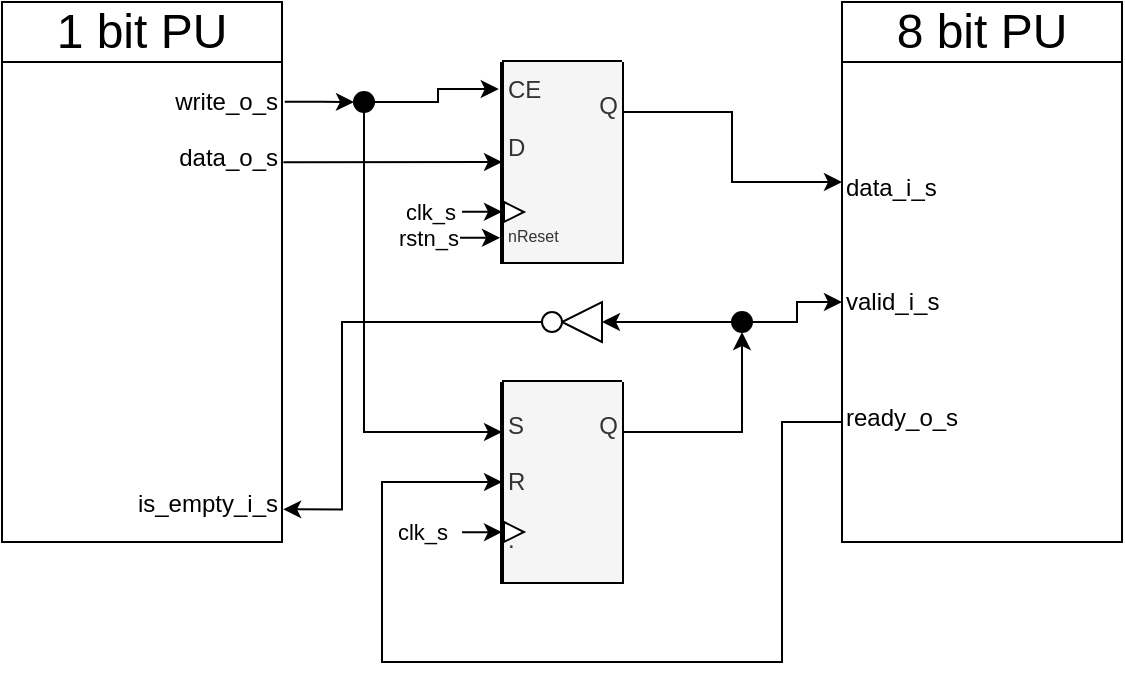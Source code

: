 <mxfile version="24.7.17">
  <diagram name="Page-1" id="2YBvvXClWsGukQMizWep">
    <mxGraphModel dx="989" dy="582" grid="1" gridSize="10" guides="1" tooltips="1" connect="1" arrows="1" fold="1" page="1" pageScale="1" pageWidth="850" pageHeight="1100" math="0" shadow="0">
      <root>
        <mxCell id="0" />
        <mxCell id="1" parent="0" />
        <mxCell id="fYW5cHbBiaZkCb3SumjH-7" value="&lt;span style=&quot;font-size: 24px;&quot;&gt;1 bit PU&lt;/span&gt;" style="swimlane;fontStyle=0;childLayout=stackLayout;horizontal=1;startSize=30;horizontalStack=0;resizeParent=1;resizeParentMax=0;resizeLast=0;collapsible=1;marginBottom=0;whiteSpace=wrap;html=1;" vertex="1" parent="1">
          <mxGeometry x="240" y="150" width="140" height="270" as="geometry" />
        </mxCell>
        <mxCell id="fYW5cHbBiaZkCb3SumjH-11" value="&lt;div style=&quot;&quot;&gt;write_o_s&lt;/div&gt;&lt;div style=&quot;&quot;&gt;&lt;br&gt;&lt;/div&gt;&lt;div style=&quot;&quot;&gt;data_o_s&lt;/div&gt;&lt;div style=&quot;&quot;&gt;&lt;br&gt;&lt;/div&gt;&lt;div style=&quot;&quot;&gt;&lt;br&gt;&lt;/div&gt;&lt;div style=&quot;&quot;&gt;&lt;br&gt;&lt;/div&gt;&lt;div style=&quot;&quot;&gt;&lt;br&gt;&lt;/div&gt;&lt;div style=&quot;&quot;&gt;&lt;br&gt;&lt;/div&gt;&lt;div style=&quot;&quot;&gt;&lt;br&gt;&lt;/div&gt;&lt;div style=&quot;&quot;&gt;&lt;br&gt;&lt;/div&gt;&lt;div style=&quot;&quot;&gt;&lt;br&gt;&lt;/div&gt;&lt;div style=&quot;&quot;&gt;&lt;br&gt;&lt;/div&gt;&lt;div style=&quot;&quot;&gt;&lt;br&gt;&lt;/div&gt;&lt;div style=&quot;&quot;&gt;&lt;br&gt;&lt;/div&gt;&lt;div style=&quot;&quot;&gt;is_empty_i_s&lt;/div&gt;" style="rounded=0;whiteSpace=wrap;html=1;align=right;" vertex="1" parent="fYW5cHbBiaZkCb3SumjH-7">
          <mxGeometry y="30" width="140" height="240" as="geometry" />
        </mxCell>
        <mxCell id="fYW5cHbBiaZkCb3SumjH-40" style="edgeStyle=orthogonalEdgeStyle;rounded=0;orthogonalLoop=1;jettySize=auto;html=1;exitX=0;exitY=0.75;exitDx=0;exitDy=0;entryX=0;entryY=0.75;entryDx=0;entryDy=0;" edge="1" parent="1" target="fYW5cHbBiaZkCb3SumjH-13">
          <mxGeometry relative="1" as="geometry">
            <mxPoint x="470" y="254.889" as="sourcePoint" />
          </mxGeometry>
        </mxCell>
        <mxCell id="fYW5cHbBiaZkCb3SumjH-41" value="clk_s" style="edgeLabel;html=1;align=center;verticalAlign=middle;resizable=0;points=[];" vertex="1" connectable="0" parent="fYW5cHbBiaZkCb3SumjH-40">
          <mxGeometry x="-0.414" relative="1" as="geometry">
            <mxPoint x="-22" as="offset" />
          </mxGeometry>
        </mxCell>
        <mxCell id="fYW5cHbBiaZkCb3SumjH-13" value="" style="swimlane;startSize=0;strokeWidth=2;" vertex="1" parent="1">
          <mxGeometry x="490" y="180" width="60" height="100" as="geometry" />
        </mxCell>
        <mxCell id="fYW5cHbBiaZkCb3SumjH-12" value="&lt;div style=&quot;&quot;&gt;&lt;span style=&quot;background-color: initial;&quot;&gt;Q&lt;/span&gt;&lt;br&gt;&lt;/div&gt;&lt;div style=&quot;&quot;&gt;&lt;span style=&quot;background-color: initial;&quot;&gt;&lt;br&gt;&lt;/span&gt;&lt;/div&gt;&lt;div style=&quot;&quot;&gt;&lt;span style=&quot;background-color: initial;&quot;&gt;&lt;br&gt;&lt;/span&gt;&lt;/div&gt;&lt;div style=&quot;&quot;&gt;&lt;span style=&quot;background-color: initial;&quot;&gt;&lt;br&gt;&lt;/span&gt;&lt;/div&gt;&lt;div style=&quot;&quot;&gt;&lt;span style=&quot;background-color: initial;&quot;&gt;&lt;br&gt;&lt;/span&gt;&lt;/div&gt;" style="rounded=0;whiteSpace=wrap;html=1;align=right;strokeColor=none;fillColor=#f5f5f5;fontColor=#333333;" vertex="1" parent="fYW5cHbBiaZkCb3SumjH-13">
          <mxGeometry x="31" width="29" height="100" as="geometry" />
        </mxCell>
        <mxCell id="fYW5cHbBiaZkCb3SumjH-14" value="&lt;div style=&quot;&quot;&gt;CE&lt;br&gt;&lt;br&gt;D&lt;br&gt;&lt;br&gt;&lt;br&gt;&lt;font style=&quot;font-size: 8px;&quot;&gt;nReset&lt;/font&gt;&lt;/div&gt;" style="rounded=0;whiteSpace=wrap;html=1;align=left;strokeColor=none;fillColor=#f5f5f5;fontColor=#333333;" vertex="1" parent="fYW5cHbBiaZkCb3SumjH-13">
          <mxGeometry x="1" width="30" height="100" as="geometry" />
        </mxCell>
        <mxCell id="fYW5cHbBiaZkCb3SumjH-15" value="" style="triangle;whiteSpace=wrap;html=1;" vertex="1" parent="fYW5cHbBiaZkCb3SumjH-13">
          <mxGeometry x="1" y="70" width="10" height="10" as="geometry" />
        </mxCell>
        <mxCell id="fYW5cHbBiaZkCb3SumjH-33" style="edgeStyle=orthogonalEdgeStyle;rounded=0;orthogonalLoop=1;jettySize=auto;html=1;exitX=0;exitY=0.75;exitDx=0;exitDy=0;entryX=0;entryY=0.75;entryDx=0;entryDy=0;" edge="1" parent="1" target="fYW5cHbBiaZkCb3SumjH-16">
          <mxGeometry relative="1" as="geometry">
            <mxPoint x="470" y="415.143" as="sourcePoint" />
          </mxGeometry>
        </mxCell>
        <mxCell id="fYW5cHbBiaZkCb3SumjH-35" value="clk_s" style="edgeLabel;html=1;align=center;verticalAlign=middle;resizable=0;points=[];" vertex="1" connectable="0" parent="fYW5cHbBiaZkCb3SumjH-33">
          <mxGeometry x="-0.442" y="-1" relative="1" as="geometry">
            <mxPoint x="-26" y="-1" as="offset" />
          </mxGeometry>
        </mxCell>
        <mxCell id="fYW5cHbBiaZkCb3SumjH-16" value="" style="swimlane;startSize=0;strokeWidth=2;" vertex="1" parent="1">
          <mxGeometry x="490" y="340" width="60" height="100" as="geometry" />
        </mxCell>
        <mxCell id="fYW5cHbBiaZkCb3SumjH-17" value="&lt;div style=&quot;&quot;&gt;&lt;span style=&quot;background-color: initial;&quot;&gt;Q&lt;/span&gt;&lt;br&gt;&lt;/div&gt;&lt;div style=&quot;&quot;&gt;&lt;span style=&quot;background-color: initial;&quot;&gt;&lt;br&gt;&lt;/span&gt;&lt;/div&gt;&lt;div style=&quot;&quot;&gt;&lt;span style=&quot;background-color: initial;&quot;&gt;&lt;br&gt;&lt;/span&gt;&lt;/div&gt;&lt;div style=&quot;&quot;&gt;&lt;span style=&quot;background-color: initial;&quot;&gt;&lt;br&gt;&lt;/span&gt;&lt;/div&gt;&lt;div style=&quot;&quot;&gt;&lt;span style=&quot;background-color: initial;&quot;&gt;&lt;br&gt;&lt;/span&gt;&lt;/div&gt;" style="rounded=0;whiteSpace=wrap;html=1;align=right;strokeColor=none;fillColor=#f5f5f5;fontColor=#333333;" vertex="1" parent="fYW5cHbBiaZkCb3SumjH-16">
          <mxGeometry x="31" width="29" height="100" as="geometry" />
        </mxCell>
        <mxCell id="fYW5cHbBiaZkCb3SumjH-18" value="&lt;div style=&quot;&quot;&gt;S&lt;/div&gt;&lt;div style=&quot;&quot;&gt;&lt;br&gt;R&lt;br&gt;&lt;br&gt;.&lt;/div&gt;" style="rounded=0;whiteSpace=wrap;html=1;align=left;strokeColor=none;fillColor=#f5f5f5;fontColor=#333333;" vertex="1" parent="fYW5cHbBiaZkCb3SumjH-16">
          <mxGeometry x="1" width="30" height="100" as="geometry" />
        </mxCell>
        <mxCell id="fYW5cHbBiaZkCb3SumjH-19" value="" style="triangle;whiteSpace=wrap;html=1;" vertex="1" parent="fYW5cHbBiaZkCb3SumjH-16">
          <mxGeometry x="1" y="70" width="10" height="10" as="geometry" />
        </mxCell>
        <mxCell id="fYW5cHbBiaZkCb3SumjH-22" value="" style="group" vertex="1" connectable="0" parent="1">
          <mxGeometry x="510" y="300" width="30" height="20" as="geometry" />
        </mxCell>
        <mxCell id="fYW5cHbBiaZkCb3SumjH-20" value="" style="triangle;whiteSpace=wrap;html=1;direction=west;" vertex="1" parent="fYW5cHbBiaZkCb3SumjH-22">
          <mxGeometry x="10" width="20" height="20" as="geometry" />
        </mxCell>
        <mxCell id="fYW5cHbBiaZkCb3SumjH-21" value="" style="ellipse;whiteSpace=wrap;html=1;aspect=fixed;" vertex="1" parent="fYW5cHbBiaZkCb3SumjH-22">
          <mxGeometry y="5" width="10" height="10" as="geometry" />
        </mxCell>
        <mxCell id="fYW5cHbBiaZkCb3SumjH-23" style="edgeStyle=orthogonalEdgeStyle;rounded=0;orthogonalLoop=1;jettySize=auto;html=1;entryX=1.004;entryY=0.932;entryDx=0;entryDy=0;entryPerimeter=0;" edge="1" parent="1" source="fYW5cHbBiaZkCb3SumjH-21" target="fYW5cHbBiaZkCb3SumjH-11">
          <mxGeometry relative="1" as="geometry">
            <mxPoint x="420" y="330" as="targetPoint" />
            <Array as="points">
              <mxPoint x="410" y="310" />
              <mxPoint x="410" y="404" />
            </Array>
          </mxGeometry>
        </mxCell>
        <mxCell id="fYW5cHbBiaZkCb3SumjH-25" value="" style="endArrow=classic;html=1;rounded=0;entryX=0;entryY=0.5;entryDx=0;entryDy=0;exitX=1.005;exitY=0.209;exitDx=0;exitDy=0;exitPerimeter=0;" edge="1" parent="1" source="fYW5cHbBiaZkCb3SumjH-11" target="fYW5cHbBiaZkCb3SumjH-13">
          <mxGeometry width="50" height="50" relative="1" as="geometry">
            <mxPoint x="410" y="280" as="sourcePoint" />
            <mxPoint x="460" y="230" as="targetPoint" />
          </mxGeometry>
        </mxCell>
        <mxCell id="fYW5cHbBiaZkCb3SumjH-26" value="&lt;span style=&quot;font-size: 24px;&quot;&gt;8 bit PU&lt;/span&gt;" style="swimlane;fontStyle=0;childLayout=stackLayout;horizontal=1;startSize=30;horizontalStack=0;resizeParent=1;resizeParentMax=0;resizeLast=0;collapsible=1;marginBottom=0;whiteSpace=wrap;html=1;" vertex="1" parent="1">
          <mxGeometry x="660" y="150" width="140" height="270" as="geometry" />
        </mxCell>
        <mxCell id="fYW5cHbBiaZkCb3SumjH-27" value="&lt;div style=&quot;&quot;&gt;data_i_s&lt;/div&gt;&lt;div style=&quot;&quot;&gt;&lt;br&gt;&lt;/div&gt;&lt;div style=&quot;&quot;&gt;&lt;br&gt;&lt;/div&gt;&lt;div style=&quot;&quot;&gt;&lt;br&gt;&lt;/div&gt;&lt;div style=&quot;&quot;&gt;valid_i_s&lt;/div&gt;&lt;div style=&quot;&quot;&gt;&lt;br&gt;&lt;/div&gt;&lt;div style=&quot;&quot;&gt;&lt;br&gt;&lt;/div&gt;&lt;div style=&quot;&quot;&gt;&lt;br&gt;&lt;/div&gt;&lt;div style=&quot;&quot;&gt;ready_o_s&lt;/div&gt;" style="rounded=0;whiteSpace=wrap;html=1;align=left;" vertex="1" parent="fYW5cHbBiaZkCb3SumjH-26">
          <mxGeometry y="30" width="140" height="240" as="geometry" />
        </mxCell>
        <mxCell id="fYW5cHbBiaZkCb3SumjH-28" style="edgeStyle=orthogonalEdgeStyle;rounded=0;orthogonalLoop=1;jettySize=auto;html=1;exitX=1;exitY=0.25;exitDx=0;exitDy=0;entryX=0;entryY=0.25;entryDx=0;entryDy=0;" edge="1" parent="1" source="fYW5cHbBiaZkCb3SumjH-12" target="fYW5cHbBiaZkCb3SumjH-27">
          <mxGeometry relative="1" as="geometry" />
        </mxCell>
        <mxCell id="fYW5cHbBiaZkCb3SumjH-30" value="" style="endArrow=classic;html=1;rounded=0;entryX=0;entryY=0.5;entryDx=0;entryDy=0;" edge="1" parent="1" source="fYW5cHbBiaZkCb3SumjH-31" target="fYW5cHbBiaZkCb3SumjH-20">
          <mxGeometry width="50" height="50" relative="1" as="geometry">
            <mxPoint x="610" y="360" as="sourcePoint" />
            <mxPoint x="650" y="350" as="targetPoint" />
            <Array as="points" />
          </mxGeometry>
        </mxCell>
        <mxCell id="fYW5cHbBiaZkCb3SumjH-42" style="edgeStyle=orthogonalEdgeStyle;rounded=0;orthogonalLoop=1;jettySize=auto;html=1;exitX=0;exitY=0.75;exitDx=0;exitDy=0;entryX=0;entryY=0.75;entryDx=0;entryDy=0;" edge="1" parent="1">
          <mxGeometry relative="1" as="geometry">
            <mxPoint x="489" y="268" as="targetPoint" />
            <mxPoint x="469" y="267.889" as="sourcePoint" />
          </mxGeometry>
        </mxCell>
        <mxCell id="fYW5cHbBiaZkCb3SumjH-43" value="rstn_s" style="edgeLabel;html=1;align=center;verticalAlign=middle;resizable=0;points=[];" vertex="1" connectable="0" parent="fYW5cHbBiaZkCb3SumjH-42">
          <mxGeometry x="-0.414" relative="1" as="geometry">
            <mxPoint x="-22" as="offset" />
          </mxGeometry>
        </mxCell>
        <mxCell id="fYW5cHbBiaZkCb3SumjH-47" value="" style="edgeStyle=orthogonalEdgeStyle;rounded=0;orthogonalLoop=1;jettySize=auto;html=1;" edge="1" parent="1" source="fYW5cHbBiaZkCb3SumjH-31" target="fYW5cHbBiaZkCb3SumjH-27">
          <mxGeometry relative="1" as="geometry" />
        </mxCell>
        <mxCell id="fYW5cHbBiaZkCb3SumjH-31" value="" style="ellipse;whiteSpace=wrap;html=1;aspect=fixed;fillColor=#000000;" vertex="1" parent="1">
          <mxGeometry x="605" y="305" width="10" height="10" as="geometry" />
        </mxCell>
        <mxCell id="fYW5cHbBiaZkCb3SumjH-46" style="edgeStyle=orthogonalEdgeStyle;rounded=0;orthogonalLoop=1;jettySize=auto;html=1;exitX=1;exitY=0.25;exitDx=0;exitDy=0;entryX=0.5;entryY=1;entryDx=0;entryDy=0;" edge="1" parent="1" source="fYW5cHbBiaZkCb3SumjH-17" target="fYW5cHbBiaZkCb3SumjH-31">
          <mxGeometry relative="1" as="geometry" />
        </mxCell>
        <mxCell id="fYW5cHbBiaZkCb3SumjH-48" style="edgeStyle=orthogonalEdgeStyle;rounded=0;orthogonalLoop=1;jettySize=auto;html=1;exitX=0;exitY=0.75;exitDx=0;exitDy=0;entryX=0;entryY=0.5;entryDx=0;entryDy=0;" edge="1" parent="1" source="fYW5cHbBiaZkCb3SumjH-27" target="fYW5cHbBiaZkCb3SumjH-16">
          <mxGeometry relative="1" as="geometry">
            <mxPoint x="430" y="390" as="targetPoint" />
            <Array as="points">
              <mxPoint x="630" y="360" />
              <mxPoint x="630" y="480" />
              <mxPoint x="430" y="480" />
              <mxPoint x="430" y="390" />
            </Array>
          </mxGeometry>
        </mxCell>
        <mxCell id="fYW5cHbBiaZkCb3SumjH-54" style="edgeStyle=orthogonalEdgeStyle;rounded=0;orthogonalLoop=1;jettySize=auto;html=1;exitX=0.5;exitY=1;exitDx=0;exitDy=0;entryX=0;entryY=0.25;entryDx=0;entryDy=0;" edge="1" parent="1" source="fYW5cHbBiaZkCb3SumjH-49" target="fYW5cHbBiaZkCb3SumjH-16">
          <mxGeometry relative="1" as="geometry" />
        </mxCell>
        <mxCell id="fYW5cHbBiaZkCb3SumjH-49" value="" style="ellipse;whiteSpace=wrap;html=1;aspect=fixed;fillColor=#000000;" vertex="1" parent="1">
          <mxGeometry x="416" y="195" width="10" height="10" as="geometry" />
        </mxCell>
        <mxCell id="fYW5cHbBiaZkCb3SumjH-52" style="edgeStyle=orthogonalEdgeStyle;rounded=0;orthogonalLoop=1;jettySize=auto;html=1;exitX=1.01;exitY=0.083;exitDx=0;exitDy=0;exitPerimeter=0;" edge="1" parent="1" source="fYW5cHbBiaZkCb3SumjH-11" target="fYW5cHbBiaZkCb3SumjH-49">
          <mxGeometry relative="1" as="geometry" />
        </mxCell>
        <mxCell id="fYW5cHbBiaZkCb3SumjH-53" style="edgeStyle=orthogonalEdgeStyle;rounded=0;orthogonalLoop=1;jettySize=auto;html=1;exitX=1;exitY=0.5;exitDx=0;exitDy=0;entryX=-0.027;entryY=0.135;entryDx=0;entryDy=0;entryPerimeter=0;" edge="1" parent="1" source="fYW5cHbBiaZkCb3SumjH-49" target="fYW5cHbBiaZkCb3SumjH-13">
          <mxGeometry relative="1" as="geometry" />
        </mxCell>
      </root>
    </mxGraphModel>
  </diagram>
</mxfile>
